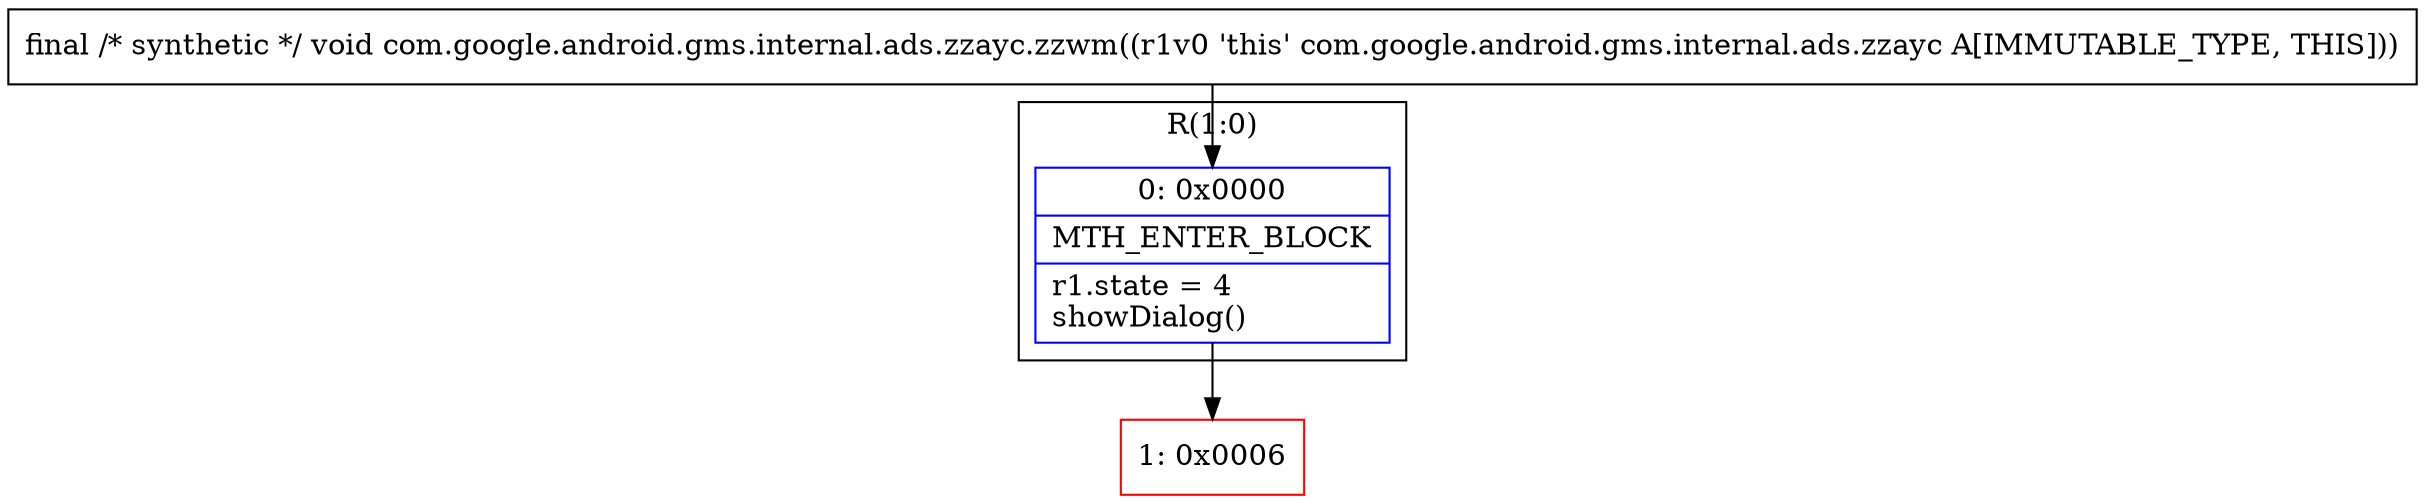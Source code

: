digraph "CFG forcom.google.android.gms.internal.ads.zzayc.zzwm()V" {
subgraph cluster_Region_245131537 {
label = "R(1:0)";
node [shape=record,color=blue];
Node_0 [shape=record,label="{0\:\ 0x0000|MTH_ENTER_BLOCK\l|r1.state = 4\lshowDialog()\l}"];
}
Node_1 [shape=record,color=red,label="{1\:\ 0x0006}"];
MethodNode[shape=record,label="{final \/* synthetic *\/ void com.google.android.gms.internal.ads.zzayc.zzwm((r1v0 'this' com.google.android.gms.internal.ads.zzayc A[IMMUTABLE_TYPE, THIS])) }"];
MethodNode -> Node_0;
Node_0 -> Node_1;
}

